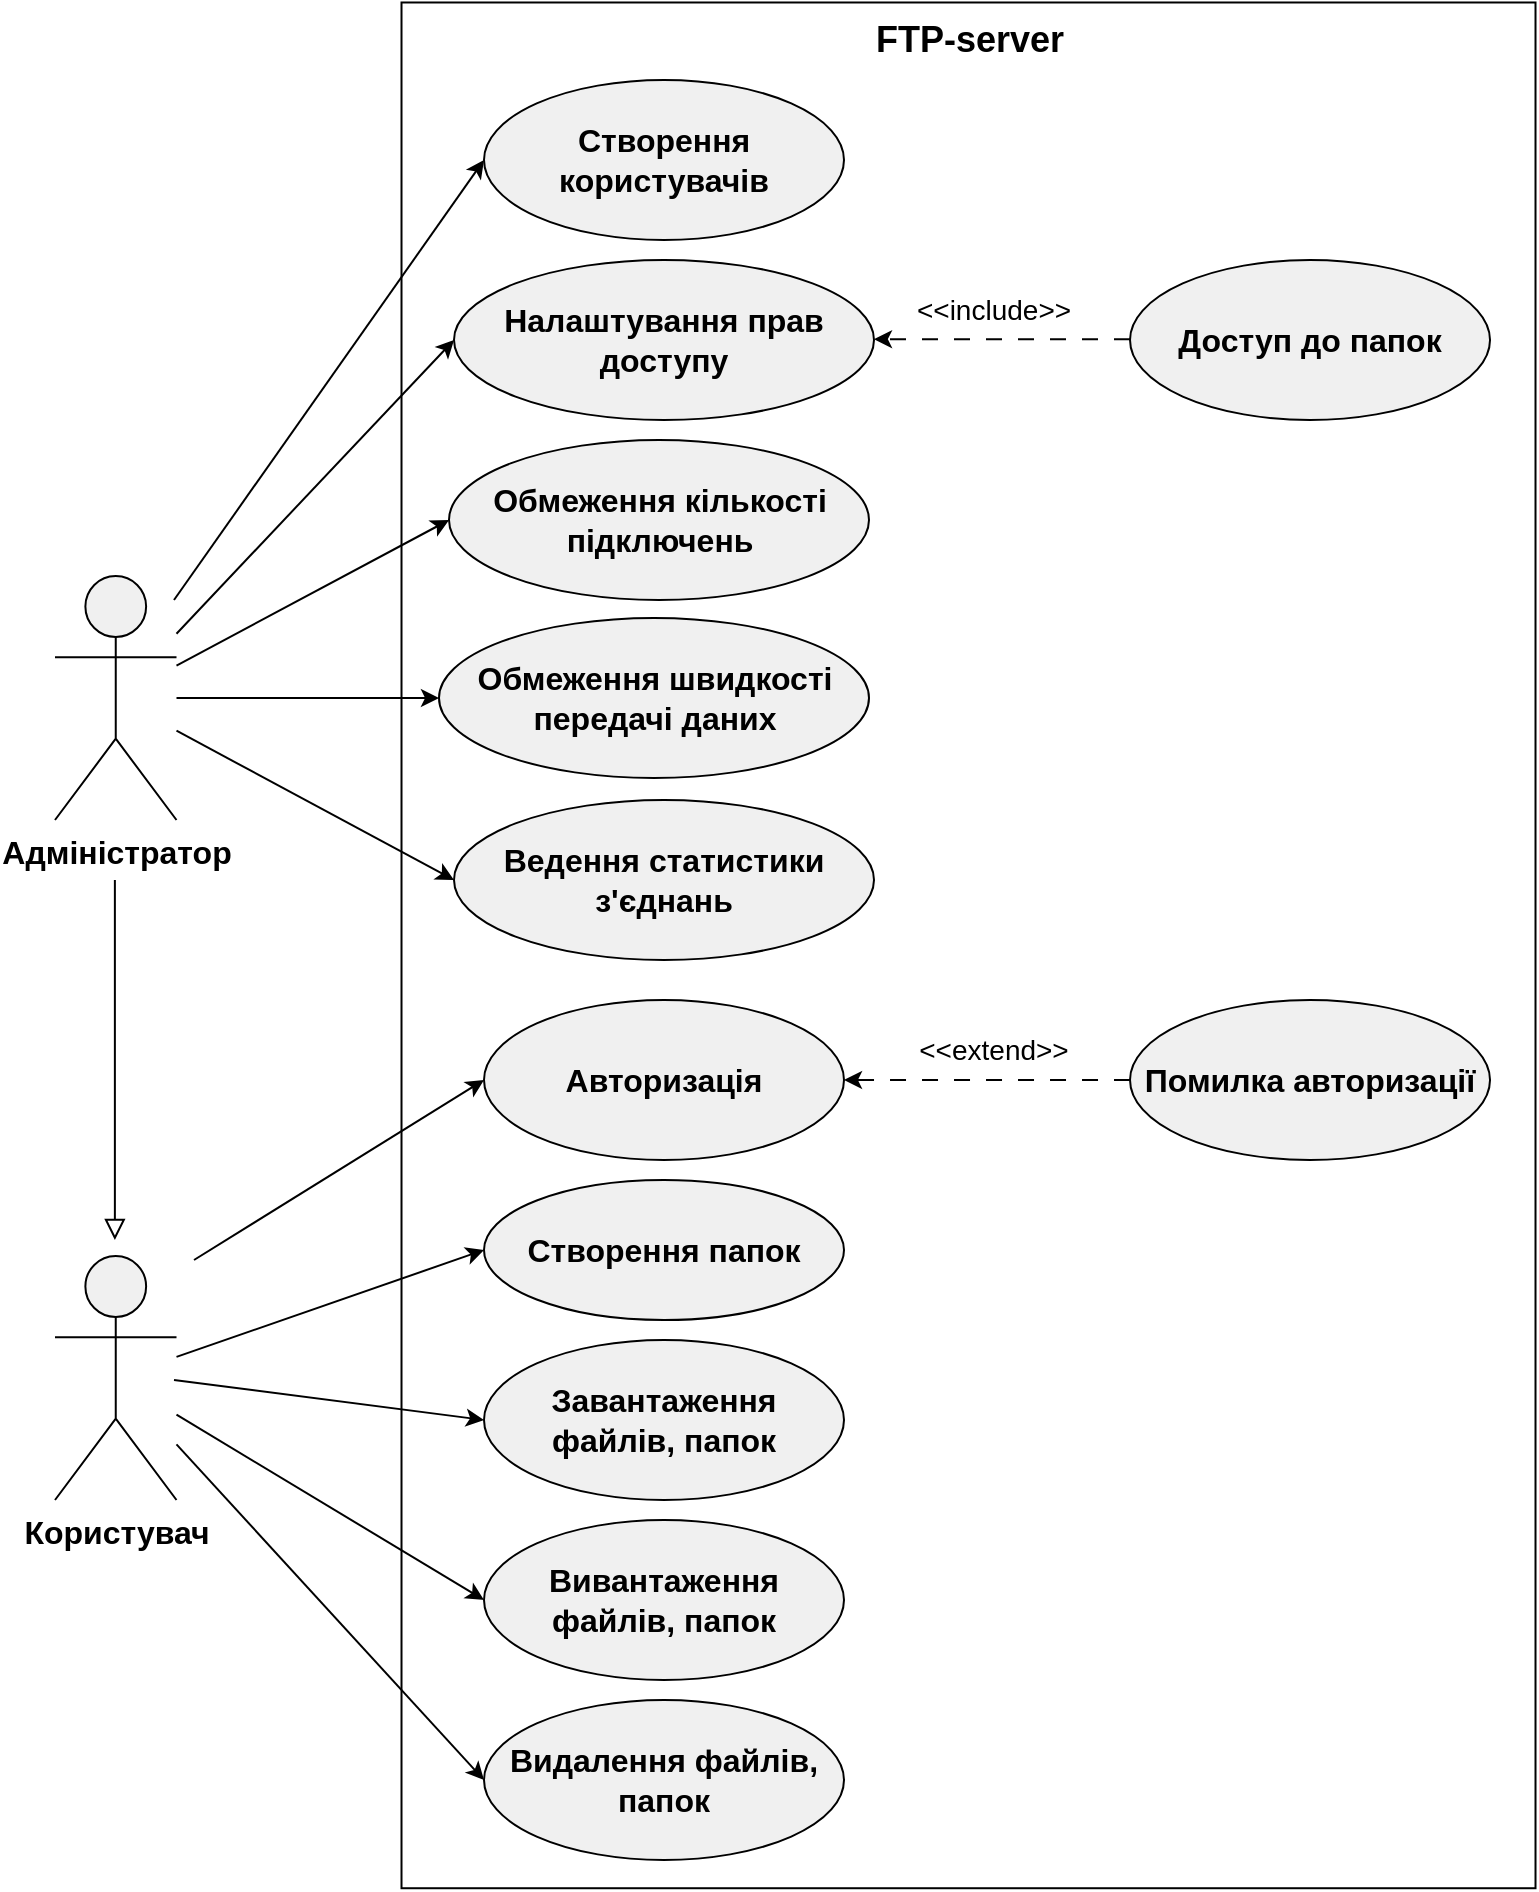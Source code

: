 <mxfile version="24.8.1">
  <diagram name="Сторінка-1" id="UvdMJV9_GIe6cro4G2kr">
    <mxGraphModel dx="2604" dy="1342" grid="1" gridSize="10" guides="1" tooltips="1" connect="1" arrows="1" fold="1" page="1" pageScale="1" pageWidth="827" pageHeight="1169" math="0" shadow="0">
      <root>
        <mxCell id="0" />
        <mxCell id="1" parent="0" />
        <mxCell id="F0rOSps_3qiA4jYZ8Of5-2" value="" style="rounded=0;whiteSpace=wrap;html=1;rotation=90;" parent="1" vertex="1">
          <mxGeometry x="55.82" y="409.18" width="942.87" height="567" as="geometry" />
        </mxCell>
        <mxCell id="F0rOSps_3qiA4jYZ8Of5-3" value="&lt;font size=&quot;1&quot; style=&quot;&quot;&gt;&lt;b style=&quot;font-size: 18px;&quot;&gt;FTP-server&lt;/b&gt;&lt;/font&gt;" style="text;html=1;align=center;verticalAlign=middle;whiteSpace=wrap;rounded=0;" parent="1" vertex="1">
          <mxGeometry x="446.51" y="220" width="161.5" height="40" as="geometry" />
        </mxCell>
        <mxCell id="F0rOSps_3qiA4jYZ8Of5-4" value="&lt;font style=&quot;font-size: 16px;&quot;&gt;&lt;b&gt;Адміністратор&lt;/b&gt;&lt;/font&gt;&lt;div style=&quot;font-size: 16px;&quot;&gt;&lt;span style=&quot;&quot;&gt;&lt;br&gt;&lt;/span&gt;&lt;/div&gt;" style="shape=umlActor;verticalLabelPosition=bottom;verticalAlign=top;html=1;outlineConnect=0;fillColor=#f0f0f0;" parent="1" vertex="1">
          <mxGeometry x="70.5" y="508" width="60.75" height="122" as="geometry" />
        </mxCell>
        <mxCell id="F0rOSps_3qiA4jYZ8Of5-5" value="&lt;div style=&quot;font-size: 16px;&quot;&gt;&lt;span style=&quot;&quot;&gt;&lt;b&gt;Користувач&lt;/b&gt;&lt;/span&gt;&lt;/div&gt;&lt;div style=&quot;font-size: 16px;&quot;&gt;&lt;span style=&quot;&quot;&gt;&lt;br&gt;&lt;/span&gt;&lt;/div&gt;" style="shape=umlActor;verticalLabelPosition=bottom;verticalAlign=top;html=1;outlineConnect=0;fillColor=#f0f0f0;" parent="1" vertex="1">
          <mxGeometry x="70.5" y="848" width="60.75" height="122" as="geometry" />
        </mxCell>
        <mxCell id="F0rOSps_3qiA4jYZ8Of5-6" value="&lt;font style=&quot;font-size: 16px;&quot;&gt;&lt;b&gt;Авторизація&lt;/b&gt;&lt;/font&gt;" style="ellipse;whiteSpace=wrap;html=1;fillColor=#f0f0f0;" parent="1" vertex="1">
          <mxGeometry x="285" y="720" width="180" height="80" as="geometry" />
        </mxCell>
        <mxCell id="F0rOSps_3qiA4jYZ8Of5-7" value="&lt;font style=&quot;font-size: 16px;&quot;&gt;&lt;b&gt;Створення користувачів&lt;/b&gt;&lt;/font&gt;" style="ellipse;whiteSpace=wrap;html=1;fillColor=#f0f0f0;" parent="1" vertex="1">
          <mxGeometry x="285" y="260" width="180" height="80" as="geometry" />
        </mxCell>
        <mxCell id="F0rOSps_3qiA4jYZ8Of5-8" value="&lt;div style=&quot;&quot;&gt;&lt;span style=&quot;background-color: initial;&quot;&gt;&lt;font style=&quot;font-size: 16px;&quot;&gt;&lt;b&gt;Налаштування прав доступу&lt;/b&gt;&lt;/font&gt;&lt;/span&gt;&lt;/div&gt;" style="ellipse;whiteSpace=wrap;html=1;align=center;fillColor=#f0f0f0;" parent="1" vertex="1">
          <mxGeometry x="270" y="350" width="210" height="80" as="geometry" />
        </mxCell>
        <mxCell id="F0rOSps_3qiA4jYZ8Of5-9" value="&lt;font style=&quot;font-size: 16px;&quot;&gt;&lt;b&gt;Обмеження кількості підключень&lt;/b&gt;&lt;/font&gt;" style="ellipse;whiteSpace=wrap;html=1;fillColor=#f0f0f0;" parent="1" vertex="1">
          <mxGeometry x="267.5" y="440" width="210" height="80" as="geometry" />
        </mxCell>
        <mxCell id="F0rOSps_3qiA4jYZ8Of5-10" value="&lt;font style=&quot;font-size: 16px;&quot;&gt;&lt;b&gt;Обмеження швидкості передачі даних&lt;/b&gt;&lt;/font&gt;" style="ellipse;whiteSpace=wrap;html=1;fillColor=#f0f0f0;" parent="1" vertex="1">
          <mxGeometry x="262.5" y="529" width="215" height="80" as="geometry" />
        </mxCell>
        <mxCell id="F0rOSps_3qiA4jYZ8Of5-11" value="&lt;font style=&quot;font-size: 16px;&quot;&gt;&lt;b&gt;Ведення статистики з&#39;єднань&lt;/b&gt;&lt;/font&gt;" style="ellipse;whiteSpace=wrap;html=1;fillColor=#f0f0f0;" parent="1" vertex="1">
          <mxGeometry x="270" y="620" width="210" height="80" as="geometry" />
        </mxCell>
        <mxCell id="F0rOSps_3qiA4jYZ8Of5-12" value="&lt;font style=&quot;font-size: 16px;&quot;&gt;&lt;b&gt;Створення папок&lt;/b&gt;&lt;/font&gt;" style="ellipse;whiteSpace=wrap;html=1;fillColor=#f0f0f0;" parent="1" vertex="1">
          <mxGeometry x="285" y="810" width="180" height="70" as="geometry" />
        </mxCell>
        <mxCell id="F0rOSps_3qiA4jYZ8Of5-13" value="&lt;font style=&quot;font-size: 16px;&quot;&gt;&lt;b&gt;Завантаження файлів, папок&lt;/b&gt;&lt;/font&gt;" style="ellipse;whiteSpace=wrap;html=1;fillColor=#f0f0f0;" parent="1" vertex="1">
          <mxGeometry x="285" y="890" width="180" height="80" as="geometry" />
        </mxCell>
        <mxCell id="F0rOSps_3qiA4jYZ8Of5-14" value="&lt;font style=&quot;font-size: 16px;&quot;&gt;&lt;b&gt;Вивантаження файлів, папок&lt;/b&gt;&lt;/font&gt;" style="ellipse;whiteSpace=wrap;html=1;fillColor=#f0f0f0;" parent="1" vertex="1">
          <mxGeometry x="285" y="980" width="180" height="80" as="geometry" />
        </mxCell>
        <mxCell id="F0rOSps_3qiA4jYZ8Of5-15" value="&lt;font style=&quot;font-size: 16px;&quot;&gt;&lt;b&gt;Видалення файлів, п&lt;/b&gt;&lt;/font&gt;&lt;b style=&quot;font-size: 16px; background-color: initial;&quot;&gt;апок&lt;/b&gt;" style="ellipse;whiteSpace=wrap;html=1;fillColor=#f0f0f0;" parent="1" vertex="1">
          <mxGeometry x="285" y="1070" width="180" height="80" as="geometry" />
        </mxCell>
        <mxCell id="F0rOSps_3qiA4jYZ8Of5-18" value="&lt;font style=&quot;font-size: 16px;&quot;&gt;&lt;b&gt;Доступ до папок&lt;/b&gt;&lt;/font&gt;" style="ellipse;whiteSpace=wrap;html=1;fillColor=#f0f0f0;" parent="1" vertex="1">
          <mxGeometry x="608.01" y="350" width="180" height="80" as="geometry" />
        </mxCell>
        <mxCell id="F0rOSps_3qiA4jYZ8Of5-19" value="&lt;font style=&quot;font-size: 16px;&quot;&gt;&lt;b&gt;Помилка авторизації&lt;/b&gt;&lt;/font&gt;" style="ellipse;whiteSpace=wrap;html=1;fillColor=#f0f0f0;" parent="1" vertex="1">
          <mxGeometry x="608.01" y="720" width="180" height="80" as="geometry" />
        </mxCell>
        <mxCell id="F0rOSps_3qiA4jYZ8Of5-20" value="" style="endArrow=classic;html=1;rounded=0;exitX=0;exitY=0.5;exitDx=0;exitDy=0;entryX=1;entryY=0.5;entryDx=0;entryDy=0;strokeColor=default;dashed=1;dashPattern=8 8;" parent="1" source="F0rOSps_3qiA4jYZ8Of5-19" target="F0rOSps_3qiA4jYZ8Of5-6" edge="1">
          <mxGeometry width="50" height="50" relative="1" as="geometry">
            <mxPoint x="550.578" y="271.245" as="sourcePoint" />
            <mxPoint x="540" y="350" as="targetPoint" />
          </mxGeometry>
        </mxCell>
        <mxCell id="F0rOSps_3qiA4jYZ8Of5-21" value="" style="endArrow=classic;html=1;rounded=0;exitX=0;exitY=0.5;exitDx=0;exitDy=0;strokeColor=default;dashed=1;dashPattern=8 8;" parent="1" edge="1">
          <mxGeometry width="50" height="50" relative="1" as="geometry">
            <mxPoint x="608" y="389.58" as="sourcePoint" />
            <mxPoint x="480" y="389.58" as="targetPoint" />
          </mxGeometry>
        </mxCell>
        <mxCell id="F0rOSps_3qiA4jYZ8Of5-23" value="&lt;font style=&quot;font-size: 14px;&quot;&gt;&amp;lt;&amp;lt;extend&amp;gt;&amp;gt;&lt;/font&gt;" style="text;html=1;align=center;verticalAlign=middle;whiteSpace=wrap;rounded=0;" parent="1" vertex="1">
          <mxGeometry x="510" y="730" width="60" height="30" as="geometry" />
        </mxCell>
        <mxCell id="F0rOSps_3qiA4jYZ8Of5-24" value="&lt;font style=&quot;font-size: 14px;&quot;&gt;&amp;lt;&amp;lt;include&lt;/font&gt;&lt;span style=&quot;background-color: initial; font-size: 14px;&quot;&gt;&amp;gt;&amp;gt;&lt;/span&gt;" style="text;html=1;align=center;verticalAlign=middle;whiteSpace=wrap;rounded=0;" parent="1" vertex="1">
          <mxGeometry x="510" y="360" width="60" height="30" as="geometry" />
        </mxCell>
        <mxCell id="F0rOSps_3qiA4jYZ8Of5-27" value="" style="endArrow=classic;html=1;rounded=0;entryX=0;entryY=0.5;entryDx=0;entryDy=0;" parent="1" target="F0rOSps_3qiA4jYZ8Of5-7" edge="1">
          <mxGeometry width="50" height="50" relative="1" as="geometry">
            <mxPoint x="130" y="520" as="sourcePoint" />
            <mxPoint x="120" y="640" as="targetPoint" />
          </mxGeometry>
        </mxCell>
        <mxCell id="F0rOSps_3qiA4jYZ8Of5-28" value="" style="endArrow=classic;html=1;rounded=0;entryX=0;entryY=0.5;entryDx=0;entryDy=0;targetPerimeterSpacing=0;sourcePerimeterSpacing=0;" parent="1" source="F0rOSps_3qiA4jYZ8Of5-4" target="F0rOSps_3qiA4jYZ8Of5-8" edge="1">
          <mxGeometry width="50" height="50" relative="1" as="geometry">
            <mxPoint x="140" y="481" as="sourcePoint" />
            <mxPoint x="170" y="640" as="targetPoint" />
          </mxGeometry>
        </mxCell>
        <mxCell id="F0rOSps_3qiA4jYZ8Of5-29" value="" style="endArrow=classic;html=1;rounded=0;entryX=0;entryY=0.5;entryDx=0;entryDy=0;" parent="1" source="F0rOSps_3qiA4jYZ8Of5-4" target="F0rOSps_3qiA4jYZ8Of5-9" edge="1">
          <mxGeometry width="50" height="50" relative="1" as="geometry">
            <mxPoint x="80" y="710" as="sourcePoint" />
            <mxPoint x="130" y="660" as="targetPoint" />
          </mxGeometry>
        </mxCell>
        <mxCell id="F0rOSps_3qiA4jYZ8Of5-30" value="" style="endArrow=classic;html=1;rounded=0;entryX=0;entryY=0.5;entryDx=0;entryDy=0;" parent="1" source="F0rOSps_3qiA4jYZ8Of5-4" target="F0rOSps_3qiA4jYZ8Of5-10" edge="1">
          <mxGeometry width="50" height="50" relative="1" as="geometry">
            <mxPoint x="60" y="710" as="sourcePoint" />
            <mxPoint x="110" y="660" as="targetPoint" />
          </mxGeometry>
        </mxCell>
        <mxCell id="F0rOSps_3qiA4jYZ8Of5-31" value="" style="endArrow=classic;html=1;rounded=0;entryX=0;entryY=0.5;entryDx=0;entryDy=0;" parent="1" source="F0rOSps_3qiA4jYZ8Of5-4" target="F0rOSps_3qiA4jYZ8Of5-11" edge="1">
          <mxGeometry width="50" height="50" relative="1" as="geometry">
            <mxPoint x="160" y="650" as="sourcePoint" />
            <mxPoint x="140" y="710" as="targetPoint" />
          </mxGeometry>
        </mxCell>
        <mxCell id="F0rOSps_3qiA4jYZ8Of5-32" value="" style="endArrow=block;html=1;rounded=0;strokeColor=default;endFill=0;strokeWidth=1;endSize=8;" parent="1" edge="1">
          <mxGeometry width="50" height="50" relative="1" as="geometry">
            <mxPoint x="100.44" y="660" as="sourcePoint" />
            <mxPoint x="100.44" y="840" as="targetPoint" />
          </mxGeometry>
        </mxCell>
        <mxCell id="F0rOSps_3qiA4jYZ8Of5-33" value="" style="endArrow=classic;html=1;rounded=0;entryX=0;entryY=0.5;entryDx=0;entryDy=0;" parent="1" source="F0rOSps_3qiA4jYZ8Of5-5" target="F0rOSps_3qiA4jYZ8Of5-12" edge="1">
          <mxGeometry width="50" height="50" relative="1" as="geometry">
            <mxPoint x="-100" y="970" as="sourcePoint" />
            <mxPoint x="-50" y="920" as="targetPoint" />
          </mxGeometry>
        </mxCell>
        <mxCell id="F0rOSps_3qiA4jYZ8Of5-34" value="" style="endArrow=classic;html=1;rounded=0;entryX=0;entryY=0.5;entryDx=0;entryDy=0;" parent="1" target="F0rOSps_3qiA4jYZ8Of5-13" edge="1">
          <mxGeometry width="50" height="50" relative="1" as="geometry">
            <mxPoint x="130" y="910" as="sourcePoint" />
            <mxPoint x="130" y="1050" as="targetPoint" />
          </mxGeometry>
        </mxCell>
        <mxCell id="F0rOSps_3qiA4jYZ8Of5-35" value="" style="endArrow=classic;html=1;rounded=0;entryX=0;entryY=0.5;entryDx=0;entryDy=0;" parent="1" source="F0rOSps_3qiA4jYZ8Of5-5" target="F0rOSps_3qiA4jYZ8Of5-14" edge="1">
          <mxGeometry width="50" height="50" relative="1" as="geometry">
            <mxPoint x="90" y="1110" as="sourcePoint" />
            <mxPoint x="140" y="1060" as="targetPoint" />
          </mxGeometry>
        </mxCell>
        <mxCell id="F0rOSps_3qiA4jYZ8Of5-36" value="" style="endArrow=classic;html=1;rounded=0;entryX=0;entryY=0.5;entryDx=0;entryDy=0;" parent="1" source="F0rOSps_3qiA4jYZ8Of5-5" target="F0rOSps_3qiA4jYZ8Of5-15" edge="1">
          <mxGeometry width="50" height="50" relative="1" as="geometry">
            <mxPoint x="80" y="1090" as="sourcePoint" />
            <mxPoint x="130" y="1040" as="targetPoint" />
          </mxGeometry>
        </mxCell>
        <mxCell id="nnPJU36ubpt1Rap7rljA-2" value="" style="endArrow=classic;html=1;rounded=0;entryX=0;entryY=0.5;entryDx=0;entryDy=0;" edge="1" parent="1" target="F0rOSps_3qiA4jYZ8Of5-6">
          <mxGeometry width="50" height="50" relative="1" as="geometry">
            <mxPoint x="140" y="850" as="sourcePoint" />
            <mxPoint x="200" y="780" as="targetPoint" />
          </mxGeometry>
        </mxCell>
      </root>
    </mxGraphModel>
  </diagram>
</mxfile>
